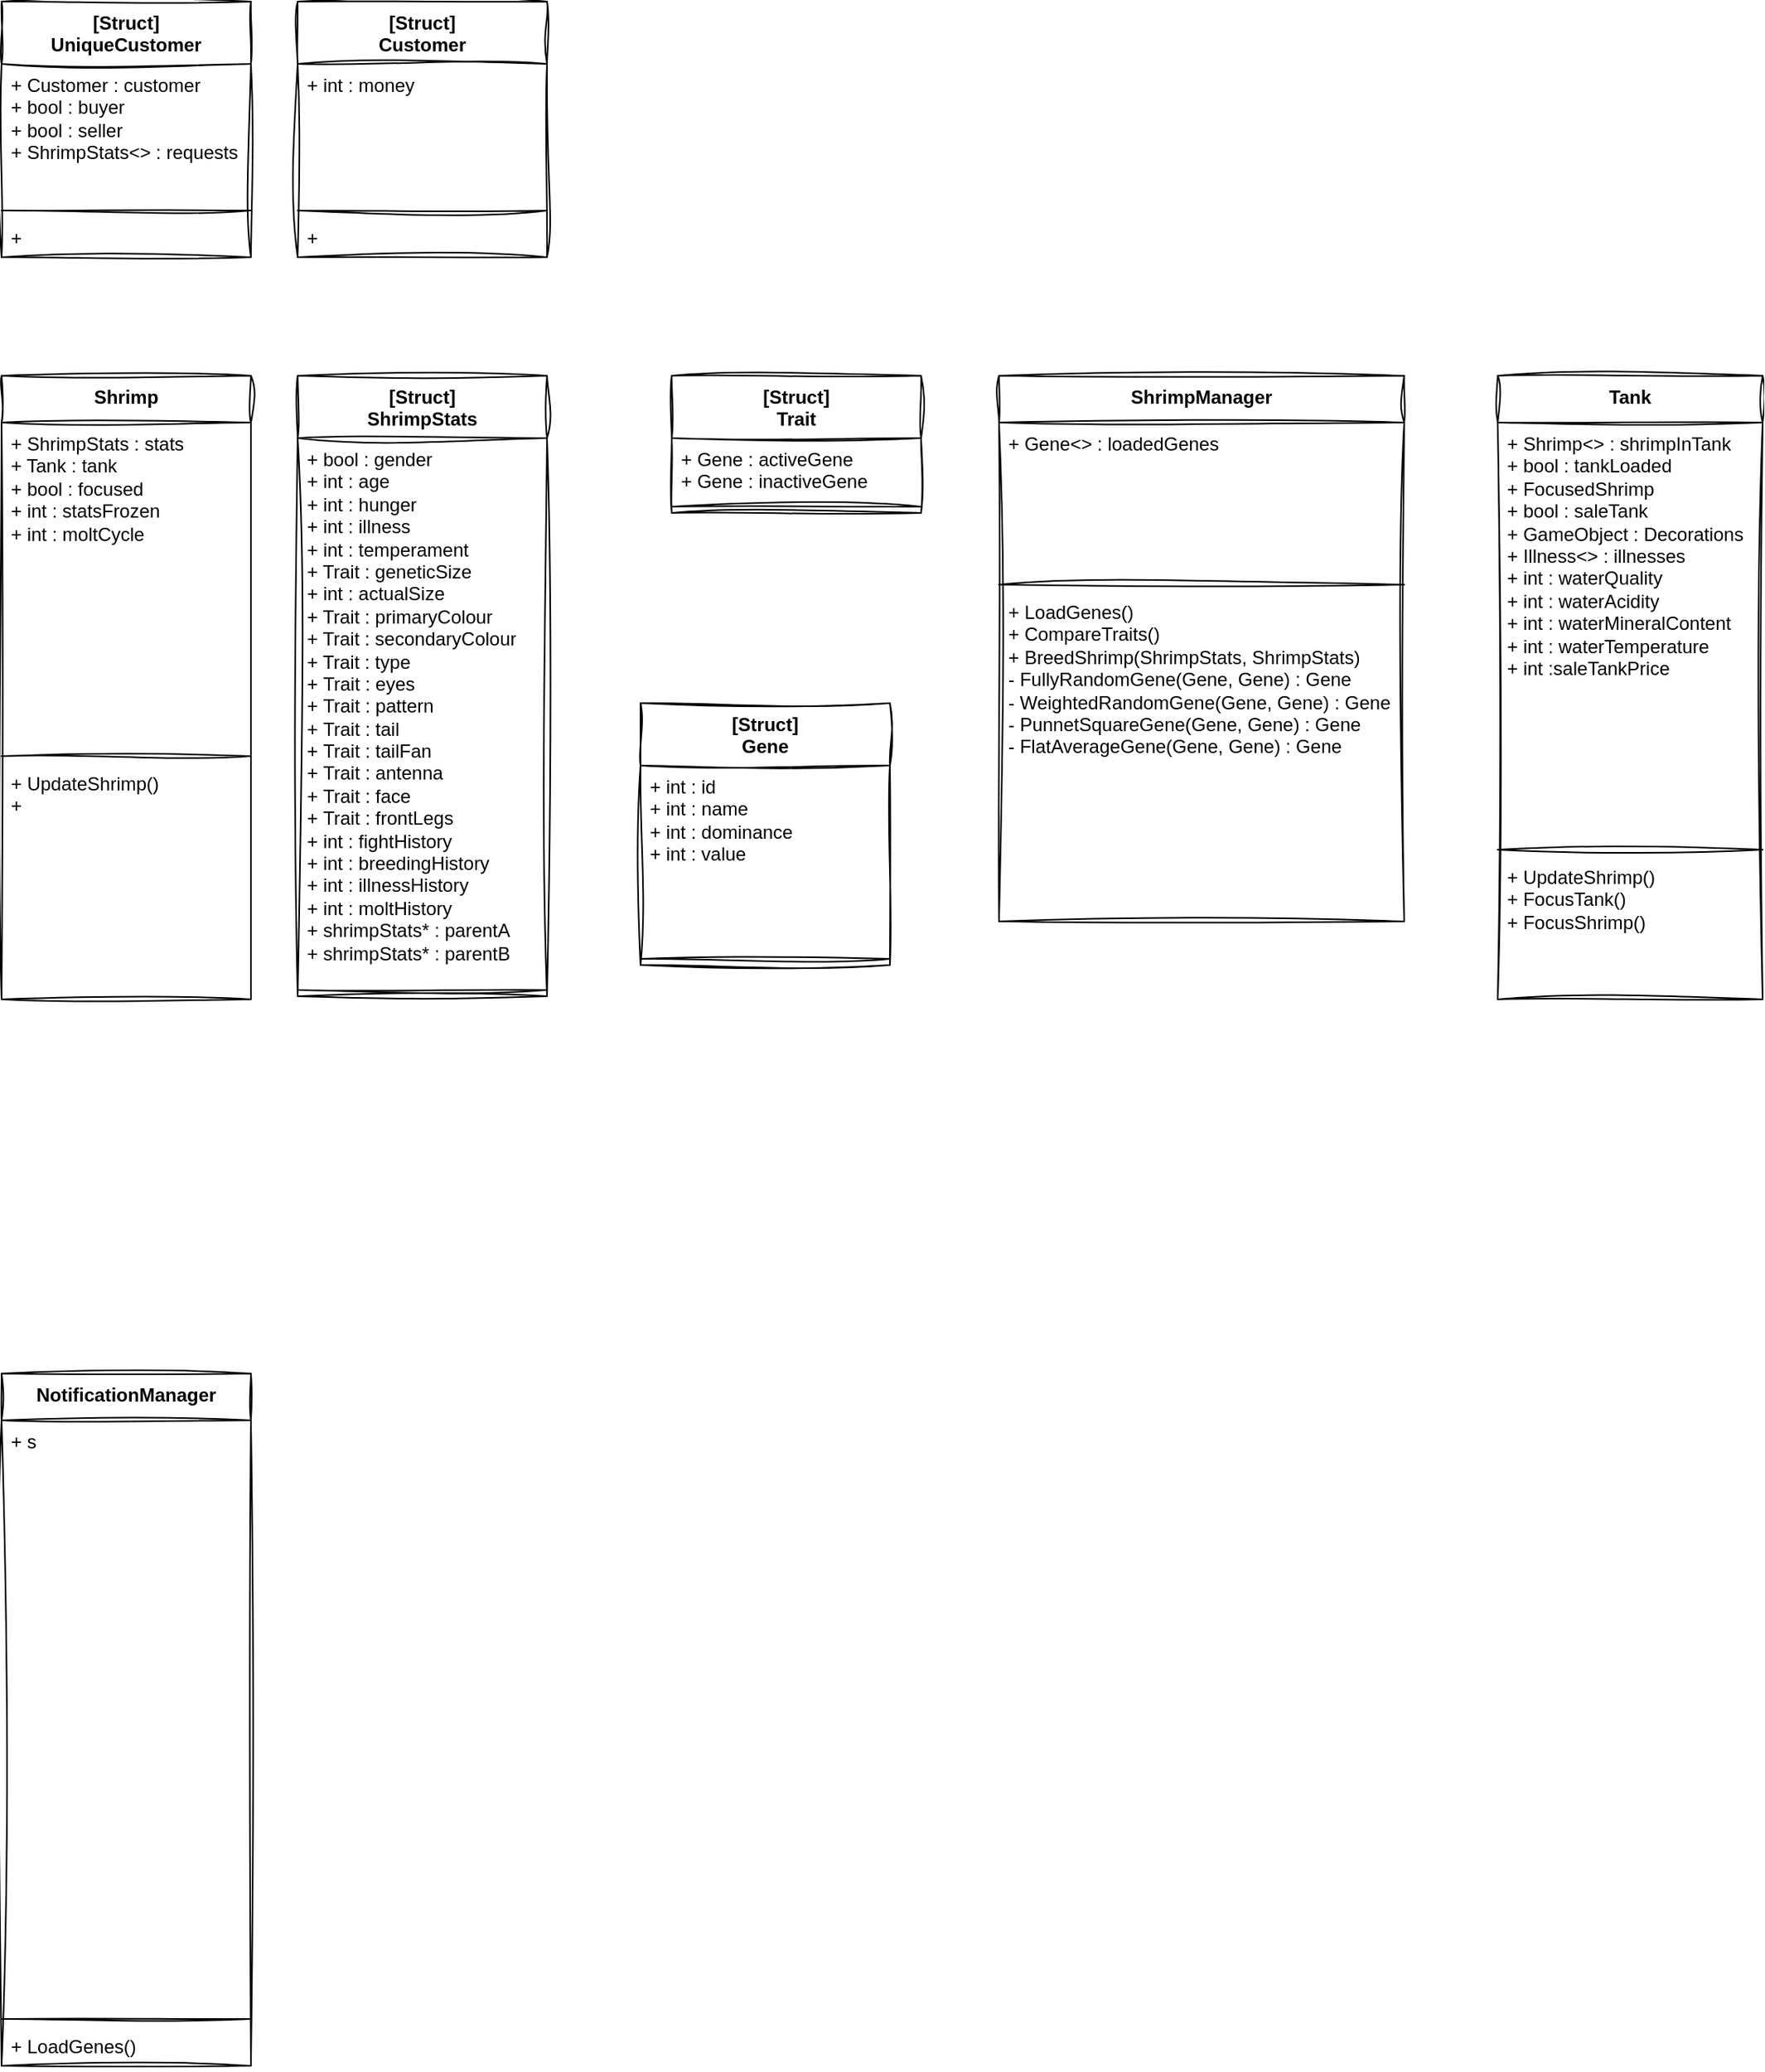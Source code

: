 <mxfile version="26.0.8">
  <diagram id="C5RBs43oDa-KdzZeNtuy" name="Page-1">
    <mxGraphModel dx="1068" dy="1744" grid="1" gridSize="10" guides="1" tooltips="1" connect="1" arrows="1" fold="1" page="1" pageScale="1" pageWidth="827" pageHeight="1169" background="none" math="0" shadow="0">
      <root>
        <mxCell id="WIyWlLk6GJQsqaUBKTNV-0" />
        <mxCell id="WIyWlLk6GJQsqaUBKTNV-1" parent="WIyWlLk6GJQsqaUBKTNV-0" />
        <mxCell id="mRSwyks2PZKmi5KrkZY1-5" value="&lt;div&gt;[Struct]&lt;/div&gt;ShrimpStats" style="swimlane;fontStyle=1;align=center;verticalAlign=top;childLayout=stackLayout;horizontal=1;startSize=40;horizontalStack=0;resizeParent=1;resizeParentMax=0;resizeLast=0;collapsible=1;marginBottom=0;whiteSpace=wrap;html=1;sketch=1;curveFitting=1;jiggle=2;" vertex="1" parent="WIyWlLk6GJQsqaUBKTNV-1">
          <mxGeometry x="220" y="230" width="160" height="398" as="geometry" />
        </mxCell>
        <mxCell id="mRSwyks2PZKmi5KrkZY1-6" value="+ bool : gender&lt;div&gt;+ int : age&lt;br&gt;&lt;div&gt;+ int : hunger&lt;/div&gt;&lt;div&gt;+ int : illness&lt;/div&gt;&lt;div&gt;+ int : temperament&lt;/div&gt;&lt;div&gt;+ Trait&amp;nbsp;: geneticSize&lt;/div&gt;&lt;div&gt;+ int : actualSize&lt;/div&gt;&lt;div&gt;+ Trait&amp;nbsp;: primaryColour&lt;/div&gt;&lt;div&gt;+ Trait&amp;nbsp;: secondaryColour&lt;/div&gt;&lt;div&gt;+ Trait : type&lt;/div&gt;&lt;div&gt;+&amp;nbsp;&lt;span style=&quot;background-color: transparent; color: light-dark(rgb(0, 0, 0), rgb(255, 255, 255));&quot;&gt;Trait&lt;/span&gt;&lt;span style=&quot;background-color: transparent; color: light-dark(rgb(0, 0, 0), rgb(255, 255, 255));&quot;&gt;&amp;nbsp;:&amp;nbsp;&lt;/span&gt;&lt;span style=&quot;background-color: transparent; color: light-dark(rgb(0, 0, 0), rgb(255, 255, 255));&quot;&gt;eyes&lt;/span&gt;&lt;/div&gt;&lt;div&gt;&lt;span style=&quot;background-color: transparent; color: light-dark(rgb(0, 0, 0), rgb(255, 255, 255));&quot;&gt;+&amp;nbsp;&lt;/span&gt;&lt;span style=&quot;background-color: transparent; color: light-dark(rgb(0, 0, 0), rgb(255, 255, 255));&quot;&gt;Trait&lt;/span&gt;&lt;span style=&quot;background-color: transparent; color: light-dark(rgb(0, 0, 0), rgb(255, 255, 255));&quot;&gt;&amp;nbsp;:&amp;nbsp;&lt;/span&gt;pattern&lt;/div&gt;&lt;div&gt;&lt;span style=&quot;background-color: transparent; color: light-dark(rgb(0, 0, 0), rgb(255, 255, 255));&quot;&gt;+&amp;nbsp;&lt;/span&gt;&lt;span style=&quot;background-color: transparent; color: light-dark(rgb(0, 0, 0), rgb(255, 255, 255));&quot;&gt;Trait&lt;/span&gt;&lt;span style=&quot;background-color: transparent; color: light-dark(rgb(0, 0, 0), rgb(255, 255, 255));&quot;&gt;&amp;nbsp;:&amp;nbsp;&lt;/span&gt;tail&lt;/div&gt;&lt;div&gt;&lt;span style=&quot;background-color: transparent; color: light-dark(rgb(0, 0, 0), rgb(255, 255, 255));&quot;&gt;+&amp;nbsp;&lt;/span&gt;&lt;span style=&quot;background-color: transparent; color: light-dark(rgb(0, 0, 0), rgb(255, 255, 255));&quot;&gt;Trait&lt;/span&gt;&lt;span style=&quot;background-color: transparent; color: light-dark(rgb(0, 0, 0), rgb(255, 255, 255));&quot;&gt;&amp;nbsp;:&amp;nbsp;&lt;/span&gt;tailFan&lt;/div&gt;&lt;div&gt;&lt;span style=&quot;background-color: transparent; color: light-dark(rgb(0, 0, 0), rgb(255, 255, 255));&quot;&gt;+&amp;nbsp;&lt;/span&gt;&lt;span style=&quot;background-color: transparent; color: light-dark(rgb(0, 0, 0), rgb(255, 255, 255));&quot;&gt;Trait&lt;/span&gt;&lt;span style=&quot;background-color: transparent; color: light-dark(rgb(0, 0, 0), rgb(255, 255, 255));&quot;&gt;&amp;nbsp;:&amp;nbsp;&lt;/span&gt;antenna&lt;/div&gt;&lt;div&gt;&lt;span style=&quot;background-color: transparent; color: light-dark(rgb(0, 0, 0), rgb(255, 255, 255));&quot;&gt;+&amp;nbsp;&lt;/span&gt;&lt;span style=&quot;background-color: transparent; color: light-dark(rgb(0, 0, 0), rgb(255, 255, 255));&quot;&gt;Trait&lt;/span&gt;&lt;span style=&quot;background-color: transparent; color: light-dark(rgb(0, 0, 0), rgb(255, 255, 255));&quot;&gt;&amp;nbsp;:&amp;nbsp;&lt;/span&gt;face&lt;/div&gt;&lt;div&gt;&lt;span style=&quot;background-color: transparent; color: light-dark(rgb(0, 0, 0), rgb(255, 255, 255));&quot;&gt;+&amp;nbsp;&lt;/span&gt;&lt;span style=&quot;background-color: transparent; color: light-dark(rgb(0, 0, 0), rgb(255, 255, 255));&quot;&gt;Trait&lt;/span&gt;&lt;span style=&quot;background-color: transparent; color: light-dark(rgb(0, 0, 0), rgb(255, 255, 255));&quot;&gt;&amp;nbsp;:&amp;nbsp;&lt;/span&gt;frontLegs&lt;/div&gt;&lt;div&gt;+ int : fightHistory&lt;/div&gt;&lt;div&gt;+ int : breedingHistory&lt;/div&gt;&lt;div&gt;+ int : illnessHistory&lt;/div&gt;&lt;div&gt;+ int : moltHistory&lt;/div&gt;&lt;div&gt;+ shrimpStats* : parentA&lt;/div&gt;&lt;div&gt;+ shrimpStats* : parentB&lt;/div&gt;&lt;/div&gt;" style="text;strokeColor=none;fillColor=none;align=left;verticalAlign=top;spacingLeft=4;spacingRight=4;overflow=hidden;rotatable=0;points=[[0,0.5],[1,0.5]];portConstraint=eastwest;whiteSpace=wrap;html=1;sketch=1;curveFitting=1;jiggle=2;" vertex="1" parent="mRSwyks2PZKmi5KrkZY1-5">
          <mxGeometry y="40" width="160" height="350" as="geometry" />
        </mxCell>
        <mxCell id="mRSwyks2PZKmi5KrkZY1-7" value="" style="line;strokeWidth=1;fillColor=none;align=left;verticalAlign=middle;spacingTop=-1;spacingLeft=3;spacingRight=3;rotatable=0;labelPosition=right;points=[];portConstraint=eastwest;strokeColor=inherit;sketch=1;curveFitting=1;jiggle=2;" vertex="1" parent="mRSwyks2PZKmi5KrkZY1-5">
          <mxGeometry y="390" width="160" height="8" as="geometry" />
        </mxCell>
        <mxCell id="mRSwyks2PZKmi5KrkZY1-9" value="&lt;div&gt;[Struct]&lt;/div&gt;Gene" style="swimlane;fontStyle=1;align=center;verticalAlign=top;childLayout=stackLayout;horizontal=1;startSize=40;horizontalStack=0;resizeParent=1;resizeParentMax=0;resizeLast=0;collapsible=1;marginBottom=0;whiteSpace=wrap;html=1;sketch=1;curveFitting=1;jiggle=2;" vertex="1" parent="WIyWlLk6GJQsqaUBKTNV-1">
          <mxGeometry x="440" y="440" width="160" height="168" as="geometry" />
        </mxCell>
        <mxCell id="mRSwyks2PZKmi5KrkZY1-10" value="+ int : id&lt;div&gt;+ int : name&lt;/div&gt;&lt;div&gt;+ int : dominance&lt;/div&gt;&lt;div&gt;&lt;span style=&quot;background-color: transparent; color: light-dark(rgb(0, 0, 0), rgb(255, 255, 255));&quot;&gt;+ int : value&lt;/span&gt;&lt;br&gt;&lt;/div&gt;" style="text;strokeColor=none;fillColor=none;align=left;verticalAlign=top;spacingLeft=4;spacingRight=4;overflow=hidden;rotatable=0;points=[[0,0.5],[1,0.5]];portConstraint=eastwest;whiteSpace=wrap;html=1;sketch=1;curveFitting=1;jiggle=2;" vertex="1" parent="mRSwyks2PZKmi5KrkZY1-9">
          <mxGeometry y="40" width="160" height="120" as="geometry" />
        </mxCell>
        <mxCell id="mRSwyks2PZKmi5KrkZY1-11" value="" style="line;strokeWidth=1;fillColor=none;align=left;verticalAlign=middle;spacingTop=-1;spacingLeft=3;spacingRight=3;rotatable=0;labelPosition=right;points=[];portConstraint=eastwest;strokeColor=inherit;sketch=1;curveFitting=1;jiggle=2;" vertex="1" parent="mRSwyks2PZKmi5KrkZY1-9">
          <mxGeometry y="160" width="160" height="8" as="geometry" />
        </mxCell>
        <mxCell id="mRSwyks2PZKmi5KrkZY1-13" value="&lt;div&gt;&lt;span style=&quot;background-color: transparent; color: light-dark(rgb(0, 0, 0), rgb(255, 255, 255));&quot;&gt;[Struct]&lt;/span&gt;&lt;/div&gt;&lt;div&gt;&lt;span style=&quot;background-color: transparent; color: light-dark(rgb(0, 0, 0), rgb(255, 255, 255));&quot;&gt;Trait&lt;/span&gt;&lt;br&gt;&lt;/div&gt;" style="swimlane;fontStyle=1;align=center;verticalAlign=top;childLayout=stackLayout;horizontal=1;startSize=40;horizontalStack=0;resizeParent=1;resizeParentMax=0;resizeLast=0;collapsible=1;marginBottom=0;whiteSpace=wrap;html=1;sketch=1;curveFitting=1;jiggle=2;" vertex="1" parent="WIyWlLk6GJQsqaUBKTNV-1">
          <mxGeometry x="460" y="230" width="160" height="88" as="geometry" />
        </mxCell>
        <mxCell id="mRSwyks2PZKmi5KrkZY1-14" value="+ Gene : activeGene&lt;div&gt;+ Gene : inactiveGene&lt;/div&gt;" style="text;strokeColor=none;fillColor=none;align=left;verticalAlign=top;spacingLeft=4;spacingRight=4;overflow=hidden;rotatable=0;points=[[0,0.5],[1,0.5]];portConstraint=eastwest;whiteSpace=wrap;html=1;sketch=1;curveFitting=1;jiggle=2;" vertex="1" parent="mRSwyks2PZKmi5KrkZY1-13">
          <mxGeometry y="40" width="160" height="40" as="geometry" />
        </mxCell>
        <mxCell id="mRSwyks2PZKmi5KrkZY1-15" value="" style="line;strokeWidth=1;fillColor=none;align=left;verticalAlign=middle;spacingTop=-1;spacingLeft=3;spacingRight=3;rotatable=0;labelPosition=right;points=[];portConstraint=eastwest;strokeColor=inherit;sketch=1;curveFitting=1;jiggle=2;" vertex="1" parent="mRSwyks2PZKmi5KrkZY1-13">
          <mxGeometry y="80" width="160" height="8" as="geometry" />
        </mxCell>
        <mxCell id="mRSwyks2PZKmi5KrkZY1-17" value="&lt;div&gt;ShrimpManager&lt;/div&gt;" style="swimlane;fontStyle=1;align=center;verticalAlign=top;childLayout=stackLayout;horizontal=1;startSize=30;horizontalStack=0;resizeParent=1;resizeParentMax=0;resizeLast=0;collapsible=1;marginBottom=0;whiteSpace=wrap;html=1;sketch=1;curveFitting=1;jiggle=2;" vertex="1" parent="WIyWlLk6GJQsqaUBKTNV-1">
          <mxGeometry x="670" y="230" width="260" height="350" as="geometry" />
        </mxCell>
        <mxCell id="mRSwyks2PZKmi5KrkZY1-18" value="+ Gene&amp;lt;&amp;gt; : loadedGenes&lt;div&gt;&lt;br&gt;&lt;/div&gt;" style="text;strokeColor=none;fillColor=none;align=left;verticalAlign=top;spacingLeft=4;spacingRight=4;overflow=hidden;rotatable=0;points=[[0,0.5],[1,0.5]];portConstraint=eastwest;whiteSpace=wrap;html=1;sketch=1;curveFitting=1;jiggle=2;" vertex="1" parent="mRSwyks2PZKmi5KrkZY1-17">
          <mxGeometry y="30" width="260" height="100" as="geometry" />
        </mxCell>
        <mxCell id="mRSwyks2PZKmi5KrkZY1-19" value="" style="line;strokeWidth=1;fillColor=none;align=left;verticalAlign=middle;spacingTop=-1;spacingLeft=3;spacingRight=3;rotatable=0;labelPosition=right;points=[];portConstraint=eastwest;strokeColor=inherit;sketch=1;curveFitting=1;jiggle=2;" vertex="1" parent="mRSwyks2PZKmi5KrkZY1-17">
          <mxGeometry y="130" width="260" height="8" as="geometry" />
        </mxCell>
        <mxCell id="mRSwyks2PZKmi5KrkZY1-20" value="+ LoadGenes()&lt;div&gt;+ CompareTraits()&lt;/div&gt;&lt;div&gt;+ BreedShrimp(ShrimpStats, ShrimpStats)&lt;/div&gt;&lt;div&gt;- FullyRandomGene(Gene, Gene) : Gene&lt;br&gt;&lt;/div&gt;&lt;div&gt;- WeightedRandomGene(&lt;span style=&quot;background-color: transparent; color: light-dark(rgb(0, 0, 0), rgb(255, 255, 255));&quot;&gt;Gene, Gene&lt;/span&gt;&lt;span style=&quot;background-color: transparent; color: light-dark(rgb(0, 0, 0), rgb(255, 255, 255));&quot;&gt;) : Gene&lt;/span&gt;&lt;/div&gt;&lt;div&gt;- PunnetSquareGene(&lt;span style=&quot;background-color: transparent; color: light-dark(rgb(0, 0, 0), rgb(255, 255, 255));&quot;&gt;Gene, Gene&lt;/span&gt;&lt;span style=&quot;background-color: transparent; color: light-dark(rgb(0, 0, 0), rgb(255, 255, 255));&quot;&gt;) : Gene&lt;/span&gt;&lt;/div&gt;&lt;div&gt;- FlatAverageGene(&lt;span style=&quot;background-color: transparent; color: light-dark(rgb(0, 0, 0), rgb(255, 255, 255));&quot;&gt;Gene, Gene&lt;/span&gt;&lt;span style=&quot;background-color: transparent; color: light-dark(rgb(0, 0, 0), rgb(255, 255, 255));&quot;&gt;) : Gene&lt;/span&gt;&lt;/div&gt;" style="text;strokeColor=none;fillColor=none;align=left;verticalAlign=top;spacingLeft=4;spacingRight=4;overflow=hidden;rotatable=0;points=[[0,0.5],[1,0.5]];portConstraint=eastwest;whiteSpace=wrap;html=1;sketch=1;curveFitting=1;jiggle=2;" vertex="1" parent="mRSwyks2PZKmi5KrkZY1-17">
          <mxGeometry y="138" width="260" height="212" as="geometry" />
        </mxCell>
        <mxCell id="mRSwyks2PZKmi5KrkZY1-30" value="&lt;div&gt;Shrimp&lt;/div&gt;" style="swimlane;fontStyle=1;align=center;verticalAlign=top;childLayout=stackLayout;horizontal=1;startSize=30;horizontalStack=0;resizeParent=1;resizeParentMax=0;resizeLast=0;collapsible=1;marginBottom=0;whiteSpace=wrap;html=1;sketch=1;curveFitting=1;jiggle=2;" vertex="1" parent="WIyWlLk6GJQsqaUBKTNV-1">
          <mxGeometry x="30" y="230" width="160" height="400" as="geometry" />
        </mxCell>
        <mxCell id="mRSwyks2PZKmi5KrkZY1-31" value="+ ShrimpStats : stats&lt;div&gt;&lt;div&gt;+ Tank : tank&lt;/div&gt;&lt;/div&gt;&lt;div&gt;+ bool : focused&lt;/div&gt;&lt;div&gt;+ int : statsFrozen&lt;/div&gt;&lt;div&gt;+ int : moltCycle&lt;/div&gt;" style="text;strokeColor=none;fillColor=none;align=left;verticalAlign=top;spacingLeft=4;spacingRight=4;overflow=hidden;rotatable=0;points=[[0,0.5],[1,0.5]];portConstraint=eastwest;whiteSpace=wrap;html=1;sketch=1;curveFitting=1;jiggle=2;" vertex="1" parent="mRSwyks2PZKmi5KrkZY1-30">
          <mxGeometry y="30" width="160" height="210" as="geometry" />
        </mxCell>
        <mxCell id="mRSwyks2PZKmi5KrkZY1-32" value="" style="line;strokeWidth=1;fillColor=none;align=left;verticalAlign=middle;spacingTop=-1;spacingLeft=3;spacingRight=3;rotatable=0;labelPosition=right;points=[];portConstraint=eastwest;strokeColor=inherit;sketch=1;curveFitting=1;jiggle=2;" vertex="1" parent="mRSwyks2PZKmi5KrkZY1-30">
          <mxGeometry y="240" width="160" height="8" as="geometry" />
        </mxCell>
        <mxCell id="mRSwyks2PZKmi5KrkZY1-33" value="+ UpdateShrimp()&lt;div&gt;+&amp;nbsp;&lt;/div&gt;" style="text;strokeColor=none;fillColor=none;align=left;verticalAlign=top;spacingLeft=4;spacingRight=4;overflow=hidden;rotatable=0;points=[[0,0.5],[1,0.5]];portConstraint=eastwest;whiteSpace=wrap;html=1;sketch=1;curveFitting=1;jiggle=2;" vertex="1" parent="mRSwyks2PZKmi5KrkZY1-30">
          <mxGeometry y="248" width="160" height="152" as="geometry" />
        </mxCell>
        <mxCell id="mRSwyks2PZKmi5KrkZY1-34" value="&lt;div&gt;Tank&lt;/div&gt;" style="swimlane;fontStyle=1;align=center;verticalAlign=top;childLayout=stackLayout;horizontal=1;startSize=30;horizontalStack=0;resizeParent=1;resizeParentMax=0;resizeLast=0;collapsible=1;marginBottom=0;whiteSpace=wrap;html=1;sketch=1;curveFitting=1;jiggle=2;" vertex="1" parent="WIyWlLk6GJQsqaUBKTNV-1">
          <mxGeometry x="990" y="230" width="170" height="400" as="geometry" />
        </mxCell>
        <mxCell id="mRSwyks2PZKmi5KrkZY1-35" value="+ Shrimp&amp;lt;&amp;gt; : shrimpInTank&lt;div&gt;+ bool : tankLoaded&lt;/div&gt;&lt;div&gt;+ FocusedShrimp&lt;/div&gt;&lt;div&gt;+ bool : saleTank&lt;/div&gt;&lt;div&gt;+ GameObject : Decorations&lt;/div&gt;&lt;div&gt;+ Illness&amp;lt;&amp;gt; : illnesses&lt;/div&gt;&lt;div&gt;+ int : waterQuality&lt;/div&gt;&lt;div&gt;+ int : waterAcidity&lt;/div&gt;&lt;div&gt;+ int : waterMineralContent&lt;/div&gt;&lt;div&gt;+ int : waterTemperature&lt;/div&gt;&lt;div&gt;+ int :saleTankPrice&lt;/div&gt;" style="text;strokeColor=none;fillColor=none;align=left;verticalAlign=top;spacingLeft=4;spacingRight=4;overflow=hidden;rotatable=0;points=[[0,0.5],[1,0.5]];portConstraint=eastwest;whiteSpace=wrap;html=1;sketch=1;curveFitting=1;jiggle=2;" vertex="1" parent="mRSwyks2PZKmi5KrkZY1-34">
          <mxGeometry y="30" width="170" height="270" as="geometry" />
        </mxCell>
        <mxCell id="mRSwyks2PZKmi5KrkZY1-36" value="" style="line;strokeWidth=1;fillColor=none;align=left;verticalAlign=middle;spacingTop=-1;spacingLeft=3;spacingRight=3;rotatable=0;labelPosition=right;points=[];portConstraint=eastwest;strokeColor=inherit;sketch=1;curveFitting=1;jiggle=2;" vertex="1" parent="mRSwyks2PZKmi5KrkZY1-34">
          <mxGeometry y="300" width="170" height="8" as="geometry" />
        </mxCell>
        <mxCell id="mRSwyks2PZKmi5KrkZY1-37" value="+ UpdateShrimp()&lt;div&gt;+ FocusTank()&lt;/div&gt;&lt;div&gt;+ FocusShrimp()&lt;/div&gt;" style="text;strokeColor=none;fillColor=none;align=left;verticalAlign=top;spacingLeft=4;spacingRight=4;overflow=hidden;rotatable=0;points=[[0,0.5],[1,0.5]];portConstraint=eastwest;whiteSpace=wrap;html=1;sketch=1;curveFitting=1;jiggle=2;" vertex="1" parent="mRSwyks2PZKmi5KrkZY1-34">
          <mxGeometry y="308" width="170" height="92" as="geometry" />
        </mxCell>
        <mxCell id="mRSwyks2PZKmi5KrkZY1-38" value="&lt;div&gt;NotificationManager&lt;/div&gt;" style="swimlane;fontStyle=1;align=center;verticalAlign=top;childLayout=stackLayout;horizontal=1;startSize=30;horizontalStack=0;resizeParent=1;resizeParentMax=0;resizeLast=0;collapsible=1;marginBottom=0;whiteSpace=wrap;html=1;sketch=1;curveFitting=1;jiggle=2;" vertex="1" parent="WIyWlLk6GJQsqaUBKTNV-1">
          <mxGeometry x="30" y="870" width="160" height="444" as="geometry" />
        </mxCell>
        <mxCell id="mRSwyks2PZKmi5KrkZY1-39" value="+ s&lt;div&gt;&lt;br&gt;&lt;/div&gt;" style="text;strokeColor=none;fillColor=none;align=left;verticalAlign=top;spacingLeft=4;spacingRight=4;overflow=hidden;rotatable=0;points=[[0,0.5],[1,0.5]];portConstraint=eastwest;whiteSpace=wrap;html=1;sketch=1;curveFitting=1;jiggle=2;" vertex="1" parent="mRSwyks2PZKmi5KrkZY1-38">
          <mxGeometry y="30" width="160" height="380" as="geometry" />
        </mxCell>
        <mxCell id="mRSwyks2PZKmi5KrkZY1-40" value="" style="line;strokeWidth=1;fillColor=none;align=left;verticalAlign=middle;spacingTop=-1;spacingLeft=3;spacingRight=3;rotatable=0;labelPosition=right;points=[];portConstraint=eastwest;strokeColor=inherit;sketch=1;curveFitting=1;jiggle=2;" vertex="1" parent="mRSwyks2PZKmi5KrkZY1-38">
          <mxGeometry y="410" width="160" height="8" as="geometry" />
        </mxCell>
        <mxCell id="mRSwyks2PZKmi5KrkZY1-41" value="+ LoadGenes()" style="text;strokeColor=none;fillColor=none;align=left;verticalAlign=top;spacingLeft=4;spacingRight=4;overflow=hidden;rotatable=0;points=[[0,0.5],[1,0.5]];portConstraint=eastwest;whiteSpace=wrap;html=1;sketch=1;curveFitting=1;jiggle=2;" vertex="1" parent="mRSwyks2PZKmi5KrkZY1-38">
          <mxGeometry y="418" width="160" height="26" as="geometry" />
        </mxCell>
        <mxCell id="mRSwyks2PZKmi5KrkZY1-42" value="&lt;div&gt;&lt;span style=&quot;background-color: transparent; color: light-dark(rgb(0, 0, 0), rgb(255, 255, 255));&quot;&gt;[Struct]&lt;/span&gt;&lt;/div&gt;&lt;div&gt;&lt;span style=&quot;background-color: transparent; color: light-dark(rgb(0, 0, 0), rgb(255, 255, 255));&quot;&gt;Customer&lt;/span&gt;&lt;br&gt;&lt;/div&gt;" style="swimlane;fontStyle=1;align=center;verticalAlign=top;childLayout=stackLayout;horizontal=1;startSize=40;horizontalStack=0;resizeParent=1;resizeParentMax=0;resizeLast=0;collapsible=1;marginBottom=0;whiteSpace=wrap;html=1;sketch=1;curveFitting=1;jiggle=2;" vertex="1" parent="WIyWlLk6GJQsqaUBKTNV-1">
          <mxGeometry x="220" y="-10" width="160" height="164" as="geometry" />
        </mxCell>
        <mxCell id="mRSwyks2PZKmi5KrkZY1-43" value="+ int : money&lt;div&gt;&lt;br&gt;&lt;/div&gt;" style="text;strokeColor=none;fillColor=none;align=left;verticalAlign=top;spacingLeft=4;spacingRight=4;overflow=hidden;rotatable=0;points=[[0,0.5],[1,0.5]];portConstraint=eastwest;whiteSpace=wrap;html=1;sketch=1;curveFitting=1;jiggle=2;" vertex="1" parent="mRSwyks2PZKmi5KrkZY1-42">
          <mxGeometry y="40" width="160" height="90" as="geometry" />
        </mxCell>
        <mxCell id="mRSwyks2PZKmi5KrkZY1-44" value="" style="line;strokeWidth=1;fillColor=none;align=left;verticalAlign=middle;spacingTop=-1;spacingLeft=3;spacingRight=3;rotatable=0;labelPosition=right;points=[];portConstraint=eastwest;strokeColor=inherit;sketch=1;curveFitting=1;jiggle=2;" vertex="1" parent="mRSwyks2PZKmi5KrkZY1-42">
          <mxGeometry y="130" width="160" height="8" as="geometry" />
        </mxCell>
        <mxCell id="mRSwyks2PZKmi5KrkZY1-45" value="+" style="text;strokeColor=none;fillColor=none;align=left;verticalAlign=top;spacingLeft=4;spacingRight=4;overflow=hidden;rotatable=0;points=[[0,0.5],[1,0.5]];portConstraint=eastwest;whiteSpace=wrap;html=1;sketch=1;curveFitting=1;jiggle=2;" vertex="1" parent="mRSwyks2PZKmi5KrkZY1-42">
          <mxGeometry y="138" width="160" height="26" as="geometry" />
        </mxCell>
        <mxCell id="mRSwyks2PZKmi5KrkZY1-46" value="&lt;div&gt;&lt;span style=&quot;background-color: transparent; color: light-dark(rgb(0, 0, 0), rgb(255, 255, 255));&quot;&gt;[Struct]&lt;/span&gt;&lt;/div&gt;&lt;div&gt;&lt;span style=&quot;background-color: transparent; color: light-dark(rgb(0, 0, 0), rgb(255, 255, 255));&quot;&gt;UniqueCustomer&lt;/span&gt;&lt;br&gt;&lt;/div&gt;" style="swimlane;fontStyle=1;align=center;verticalAlign=top;childLayout=stackLayout;horizontal=1;startSize=40;horizontalStack=0;resizeParent=1;resizeParentMax=0;resizeLast=0;collapsible=1;marginBottom=0;whiteSpace=wrap;html=1;sketch=1;curveFitting=1;jiggle=2;" vertex="1" parent="WIyWlLk6GJQsqaUBKTNV-1">
          <mxGeometry x="30" y="-10" width="160" height="164" as="geometry" />
        </mxCell>
        <mxCell id="mRSwyks2PZKmi5KrkZY1-47" value="+ Customer : customer&lt;div&gt;+ bool : buyer&lt;/div&gt;&lt;div&gt;+ bool : seller&lt;/div&gt;&lt;div&gt;+ ShrimpStats&amp;lt;&amp;gt; : requests&lt;/div&gt;" style="text;strokeColor=none;fillColor=none;align=left;verticalAlign=top;spacingLeft=4;spacingRight=4;overflow=hidden;rotatable=0;points=[[0,0.5],[1,0.5]];portConstraint=eastwest;whiteSpace=wrap;html=1;sketch=1;curveFitting=1;jiggle=2;" vertex="1" parent="mRSwyks2PZKmi5KrkZY1-46">
          <mxGeometry y="40" width="160" height="90" as="geometry" />
        </mxCell>
        <mxCell id="mRSwyks2PZKmi5KrkZY1-48" value="" style="line;strokeWidth=1;fillColor=none;align=left;verticalAlign=middle;spacingTop=-1;spacingLeft=3;spacingRight=3;rotatable=0;labelPosition=right;points=[];portConstraint=eastwest;strokeColor=inherit;sketch=1;curveFitting=1;jiggle=2;" vertex="1" parent="mRSwyks2PZKmi5KrkZY1-46">
          <mxGeometry y="130" width="160" height="8" as="geometry" />
        </mxCell>
        <mxCell id="mRSwyks2PZKmi5KrkZY1-49" value="+" style="text;strokeColor=none;fillColor=none;align=left;verticalAlign=top;spacingLeft=4;spacingRight=4;overflow=hidden;rotatable=0;points=[[0,0.5],[1,0.5]];portConstraint=eastwest;whiteSpace=wrap;html=1;sketch=1;curveFitting=1;jiggle=2;" vertex="1" parent="mRSwyks2PZKmi5KrkZY1-46">
          <mxGeometry y="138" width="160" height="26" as="geometry" />
        </mxCell>
      </root>
    </mxGraphModel>
  </diagram>
</mxfile>
